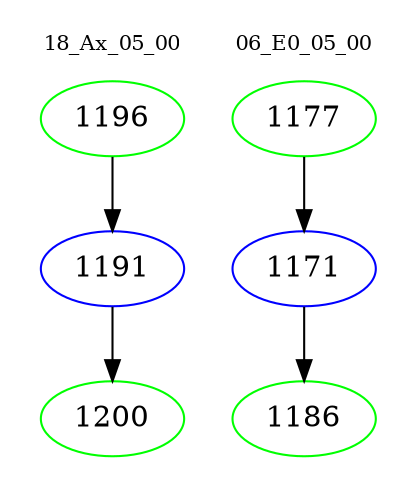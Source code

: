 digraph{
subgraph cluster_0 {
color = white
label = "18_Ax_05_00";
fontsize=10;
T0_1196 [label="1196", color="green"]
T0_1196 -> T0_1191 [color="black"]
T0_1191 [label="1191", color="blue"]
T0_1191 -> T0_1200 [color="black"]
T0_1200 [label="1200", color="green"]
}
subgraph cluster_1 {
color = white
label = "06_E0_05_00";
fontsize=10;
T1_1177 [label="1177", color="green"]
T1_1177 -> T1_1171 [color="black"]
T1_1171 [label="1171", color="blue"]
T1_1171 -> T1_1186 [color="black"]
T1_1186 [label="1186", color="green"]
}
}
